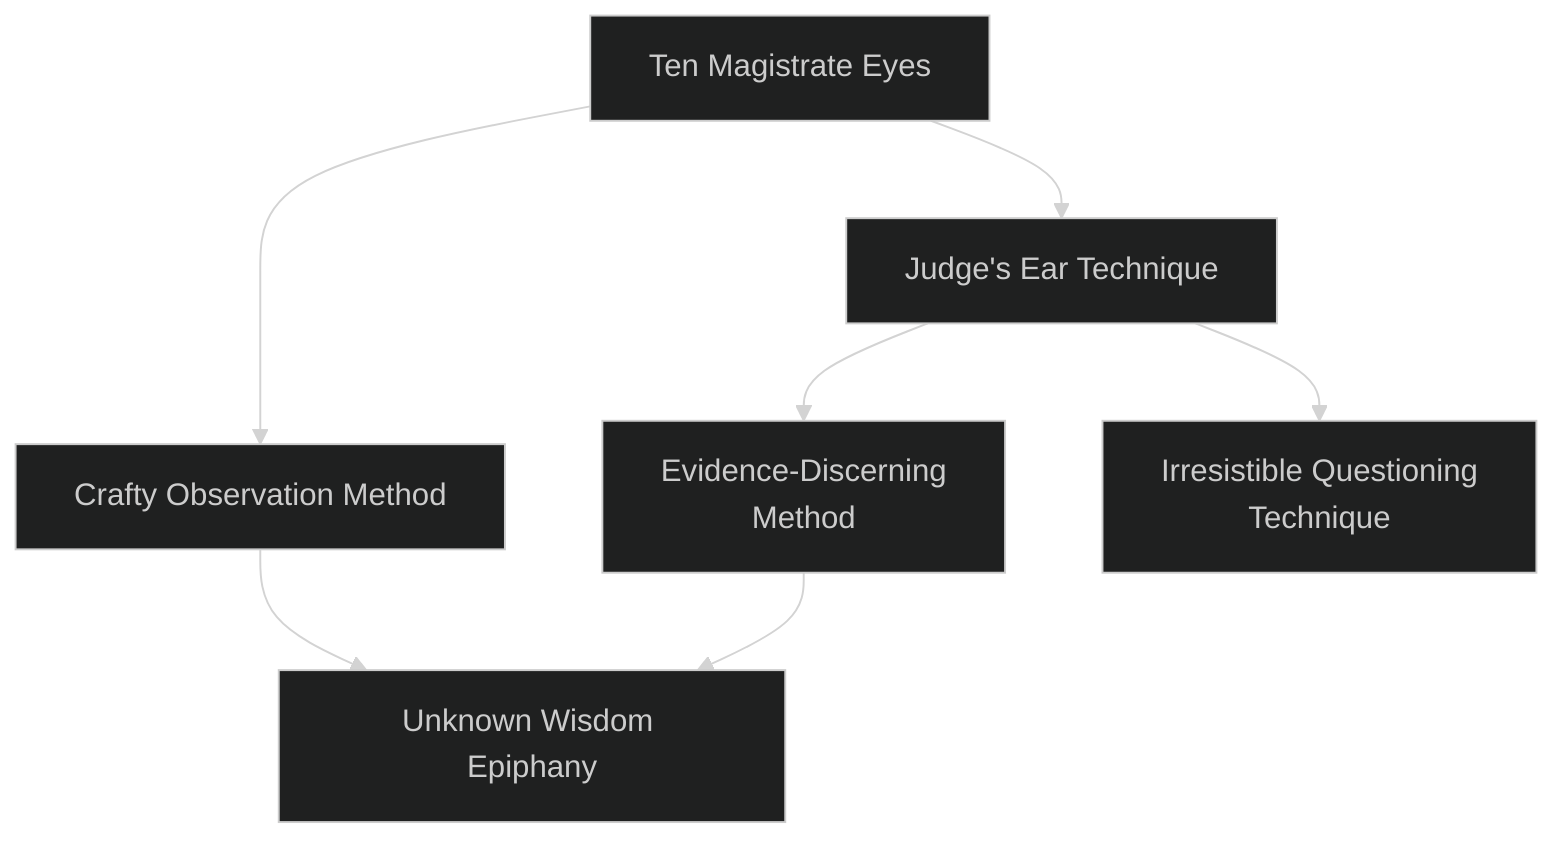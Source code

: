 ---
config:
  theme: dark
---

flowchart TD

    ten_magistrate_eyes[Ten Magistrate Eyes]
    click ten_magistrate_eyes callback "
        Ten Magistrate Eyes<br>
        <br>
        Cost: 3 motes<br>
        Duration: One scene<br>
        Type: Supplemental<br>
        Minimum Investigation: 1<br>
        Minimum Essence: 1<br>
        Prerequisite Charms: None<br>
        <br>
        The character attunes himself to the world's ambient
        Essence and becomes preternaturally aware of the order of and
        links between objects. For the remainder of the scene, add his
        Essence score in automatic successes to any Investigation rolls.
        "

    ten_magistrate_eyes --> crafty_observation_method[Crafty Observation Method]
    click crafty_observation_method callback "
        Crafty Observation Method<br>
        <br>
        Cost: 5 motes<br>
        Duration: Instant<br>
        Type: Simple<br>
        Minimum Investigation: 3<br>
        Minimum Essence: 1<br>
        Prerequisite Charms: Ten Magistrate Eyes<br>
        <br>
        By examining the undisturbed physical evidence of
        an event, the character can reconstruct the physical
        process behind that event. For example, finding a body
        with a knife wound, the character can tell what sort of
        knife was used, from what direction the blow was struck
        and so on. This effect need not be limited to bodies and
        the scenes of crimes — characters can likewise recon-
        struct the evidence left behind by liaisons, examine the
        details of a camp site, etc.<br>
        Obviously, the event must have left significant physical
        evidence for a character to analyze. If the evidence is
        disturbed significantly, the Charm doesn't function automatically.
        The player must instead make a Perception
        + Investigation roll with a difficulty determined by the
        amount of disturbance the evidence has been subjected
        to, with success indicating that the character can reconstruct
        the events.
        "

    ten_magistrate_eyes --> judges_ear_technique[Judge's Ear Technique]
    click judges_ear_technique callback "
        Judge's Ear Technique<br>
        <br>
        Cost: 6 motes<br>
        Duration: One scene<br>
        Type: Reflexive<br>
        Minimum Ability: 2<br>
        Minimum Investigation: 1<br>
        Prerequisite Charms: Ten Magistrate Eyes<br>
        <br>
        This Charm allows the character to tell if a specific
        individual is lying to her. This Charm is infallible, within its
        limits. If the target refuses to answer or answers in an unclear
        fashion, the Charm will not indicate him as having lied.
        Likewise, it can only detect lies the target knows to be lies. If the
        target sincerely believes something to be the case, then the
        Charm will not detect him as having lied. This Charm in no
        way compels or reveals the truth — it only detects falsehoods.
        "

    judges_ear_technique --> evidence_discerning_method[Evidence-Discerning<br>Method]
    click evidence_discerning_method callback "
        Evidence-Discerning Method<br>
        <br>
        Cost: 6 motes, 1 Willpower<br>
        Duration: Instant<br>
        Type: Simple<br>
        Minimum Investigation: 4<br>
        Minimum Essence: 2<br>
        Prerequisite Charms: Judge's Ear Technique<br>
        <br>
        By sorting through possessions, physical evidence and so
        on left by a particular individual, an Exalted using this Charm
        may construct a psychological profile of the character who left
        the evidence. The clarity of this profile is determined by the
        amount of material the Exalted employing this Charm has to
        sort through. The more material, the more likely the character
        is to derive an accurate picture; the use of the Investigation
        Charm Crafty Observation Method is extremely beneficial as
        an aid to the use of this Charm. If there is material mixed in
        that does not actually belong to the target of analysis, then the
        Exalted's picture of the target will be distorted.
        "

    judges_ear_technique --> irresistable_questioning_technique[Irresistible Questioning<br>Technique]
    click irresistable_questioning_technique callback "
        Irresistible Questioning Technique<br>
        <br>
        Cost: 5 motes<br>
        Duration: One scene<br>
        Type: Simple<br>
        Minimum Investigation: 3<br>
        Minimum Essence: 2<br>
        Prerequisite Charms: Judge's Ear Technique<br>
        <br>
        An Exalted using this Charm can make her questions
        impossible to resist. During the extended interrogation of a
        target whose Willpower is equal to or less than her Essence, she
        may wring him utterly dry — he is unable to lie, dissimulate or
        otherwise prevaricate. If the target has Willpower equal to or
        less than twice the Exalted's Essence, the Exalted's player may
        make a Manipulation + Investigation roll. For every success,
        the target must truthfully and to the best of his ability answer
        a single question. The Charm Ten Magistrate Eyes cannot be
        used to gain extra successes on this roll.<br>
        This Charm does not work on targets whose Willpower is
        higher than twice the Exalted's Essence. In any event, this
        Charm loses its effectiveness with repeated use — if used by an
        Exalted on the same target more than once during a period equal
        to the target's Willpower in weeks, the Charm has no effect.
        "

    unknown_wisdow_epiphany[Unknown Wisdom Epiphany]
    evidence_discerning_method --> unknown_wisdow_epiphany
    crafty_observation_method --> unknown_wisdow_epiphany
    click unknown_wisdow_epiphany callback "
        Unknown Wisdom Epiphany<br>
        <br>
        Cost: 10 motes, 1 Willpower<br>
        Duration: Instant<br>
        Type: Simple<br>
        Minimum Investigation: 5<br>
        Minimum Essence: 3<br>
        Prerequisite Charms: Crafty Observation Method, Evidence-Discerning Method<br>
        <br>
        By visiting the scene of an event and attuning himself to
        local Essence flows and residues, the Exalted can psychically
        reenact history, reconstructing the event to the point of
        gaining insight he could not normally receive from evidence
        alone. The character must have time alone to go over the
        scene, touch and examine the largely undisturbed evidence
        and &quot;get into the shoes&quot; of one of the people involved.<br>
        The Exalted experiences flashbacks of the event from the
        perspective of the person he is emulating and gains insight into
        the target's persona, including her Nature and her superficial
        feelings and attitudes over the course of the reenacted event.
        Characters involved in reenacting an event are rarely danger-
        ous, but if disturbed, they may very briefly cling to the adopted
        persona before snapping back to the current moment.
        "